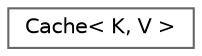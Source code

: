 digraph "Graphical Class Hierarchy"
{
 // INTERACTIVE_SVG=YES
 // LATEX_PDF_SIZE
  bgcolor="transparent";
  edge [fontname=Helvetica,fontsize=10,labelfontname=Helvetica,labelfontsize=10];
  node [fontname=Helvetica,fontsize=10,shape=box,height=0.2,width=0.4];
  rankdir="LR";
  Node0 [label="Cache\< K, V \>",height=0.2,width=0.4,color="grey40", fillcolor="white", style="filled",URL="$dc/d67/class_cache.html",tooltip=" "];
}
